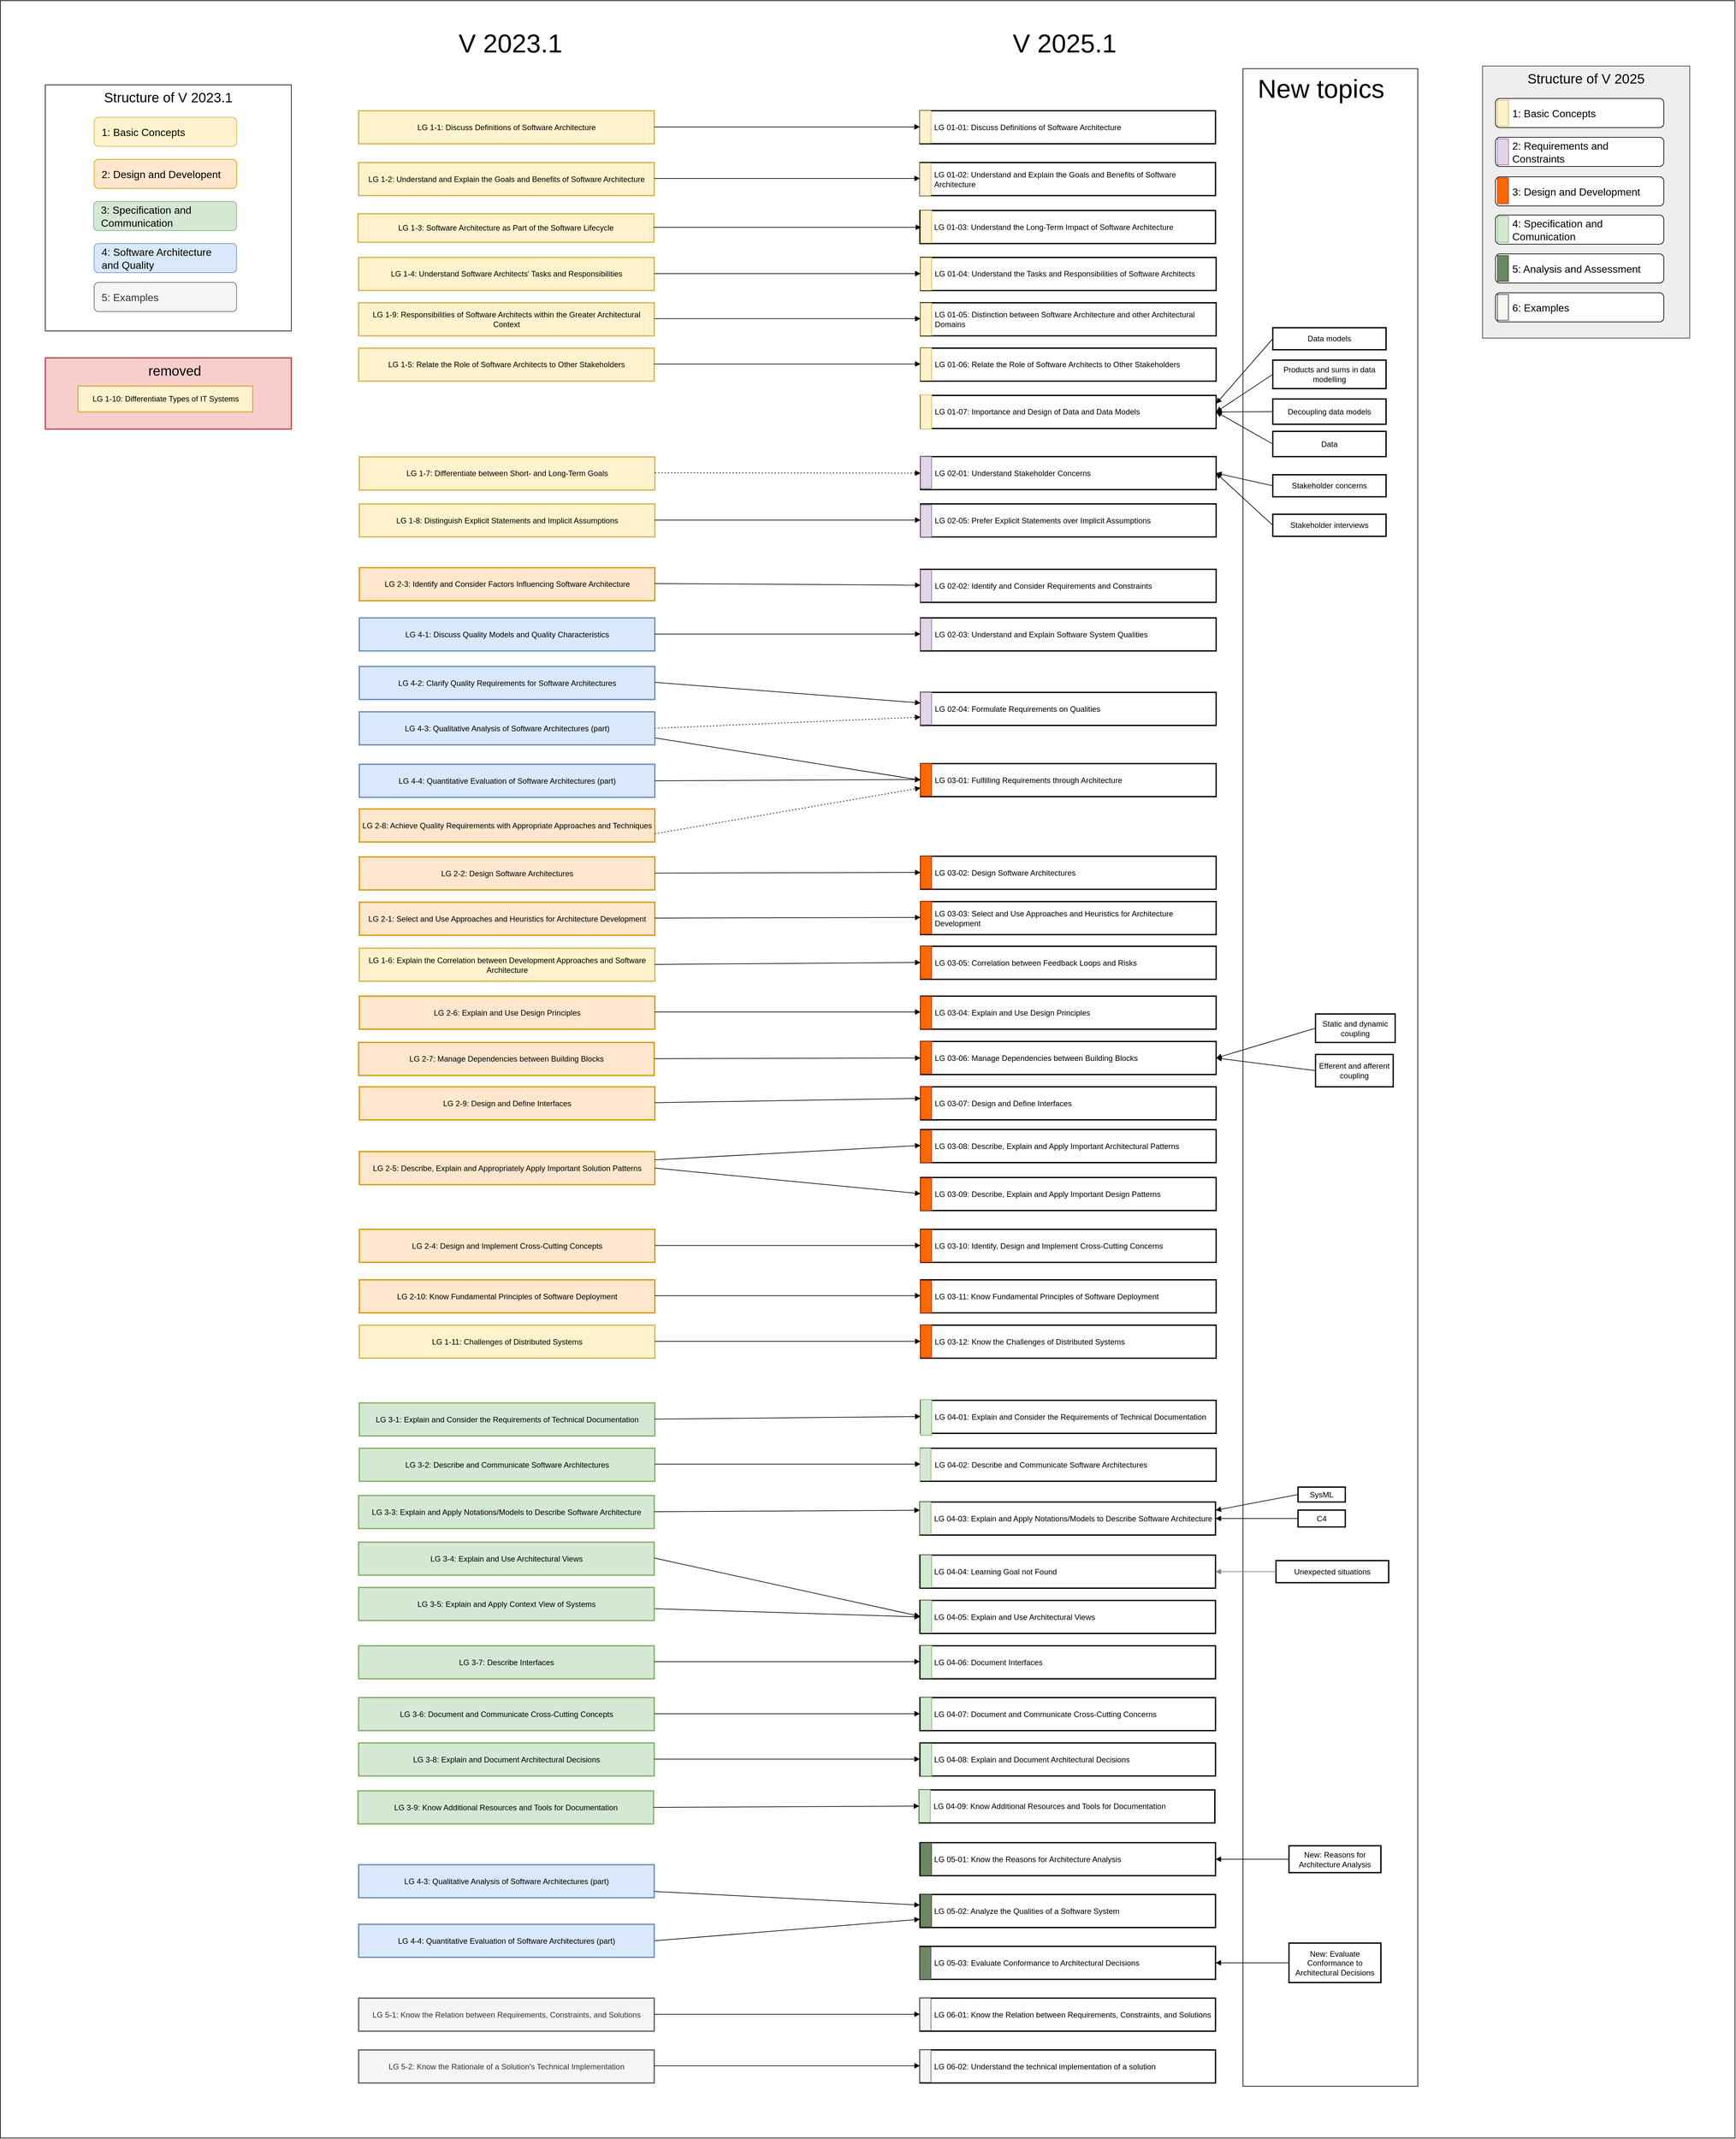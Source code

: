 <mxfile scale="2" border="0" version="26.0.4">
  <diagram name="Seite-1" id="O8GddWhcbF4NDvKM5EmY">
    <mxGraphModel dx="3081" dy="3506" grid="1" gridSize="10" guides="1" tooltips="1" connect="1" arrows="1" fold="1" page="1" pageScale="1" pageWidth="827" pageHeight="1169" math="0" shadow="0">
      <root>
        <mxCell id="0" />
        <mxCell id="1" parent="0" />
        <mxCell id="jh2wrxjntVlAvhVGuA49-2" value="" style="rounded=0;whiteSpace=wrap;html=1;" vertex="1" parent="1">
          <mxGeometry x="-509.5" y="-10" width="2679.5" height="3300" as="geometry" />
        </mxCell>
        <mxCell id="hMvtFYx8mkaiVF-YGMAp-4" value="removed" style="whiteSpace=wrap;strokeWidth=2;align=center;spacingLeft=20;verticalAlign=top;fontStyle=0;fontSize=21;fillColor=#f8cecc;strokeColor=#b85450;" parent="1" vertex="1">
          <mxGeometry x="-440" y="541.5" width="380" height="110" as="geometry" />
        </mxCell>
        <mxCell id="wD6HdIPCGLci8Dcnv06h-11" value="" style="whiteSpace=wrap;html=1;align=center;horizontal=1;verticalAlign=top;fontSize=21;movable=1;resizable=1;rotatable=1;deletable=1;editable=1;locked=0;connectable=1;" parent="1" vertex="1">
          <mxGeometry x="1410" y="95" width="270" height="3115" as="geometry" />
        </mxCell>
        <mxCell id="wD6HdIPCGLci8Dcnv06h-2" value="Structure of V 2023.1" style="whiteSpace=wrap;html=1;aspect=fixed;align=center;horizontal=1;verticalAlign=top;fontSize=21;" parent="1" vertex="1">
          <mxGeometry x="-440" y="120" width="380" height="380" as="geometry" />
        </mxCell>
        <mxCell id="lPej12Bno3lJLsPGT7YB-138" value="LG 1-1: Discuss Definitions of Software Architecture" style="whiteSpace=wrap;strokeWidth=2;fillColor=#fff2cc;strokeColor=#d6b656;" parent="1" vertex="1">
          <mxGeometry x="44" y="160" width="456.5" height="51" as="geometry" />
        </mxCell>
        <mxCell id="lPej12Bno3lJLsPGT7YB-139" value="LG 1-2: Understand and Explain the Goals and Benefits of Software Architecture" style="whiteSpace=wrap;strokeWidth=2;fillColor=#fff2cc;strokeColor=#d6b656;" parent="1" vertex="1">
          <mxGeometry x="44" y="240" width="456.5" height="51" as="geometry" />
        </mxCell>
        <mxCell id="lPej12Bno3lJLsPGT7YB-140" value="LG 1-4: Understand Software Architects&#39; Tasks and Responsibilities" style="whiteSpace=wrap;strokeWidth=2;fillColor=#fff2cc;strokeColor=#d6b656;" parent="1" vertex="1">
          <mxGeometry x="44" y="386.5" width="456.5" height="51" as="geometry" />
        </mxCell>
        <mxCell id="lPej12Bno3lJLsPGT7YB-141" value="LG 1-5: Relate the Role of Software Architects to Other Stakeholders" style="whiteSpace=wrap;strokeWidth=2;fillColor=#fff2cc;strokeColor=#d6b656;" parent="1" vertex="1">
          <mxGeometry x="44" y="526.5" width="456.5" height="51" as="geometry" />
        </mxCell>
        <mxCell id="lPej12Bno3lJLsPGT7YB-142" value="LG 1-6: Explain the Correlation between Development Approaches and Software Architecture" style="whiteSpace=wrap;strokeWidth=2;fillColor=#fff2cc;strokeColor=#d6b656;" parent="1" vertex="1">
          <mxGeometry x="45" y="1453" width="456.5" height="51" as="geometry" />
        </mxCell>
        <mxCell id="lPej12Bno3lJLsPGT7YB-143" value="LG 1-7: Differentiate between Short- and Long-Term Goals" style="whiteSpace=wrap;strokeWidth=2;fillColor=#fff2cc;strokeColor=#d6b656;" parent="1" vertex="1">
          <mxGeometry x="45" y="694.5" width="456.5" height="51" as="geometry" />
        </mxCell>
        <mxCell id="lPej12Bno3lJLsPGT7YB-144" value="LG 1-8: Distinguish Explicit Statements and Implicit Assumptions" style="whiteSpace=wrap;strokeWidth=2;fillColor=#fff2cc;strokeColor=#d6b656;" parent="1" vertex="1">
          <mxGeometry x="45" y="767" width="456.5" height="51" as="geometry" />
        </mxCell>
        <mxCell id="lPej12Bno3lJLsPGT7YB-145" value="LG 1-9: Responsibilities of Software Architects within the Greater Architectural Context" style="whiteSpace=wrap;strokeWidth=2;fillColor=#fff2cc;strokeColor=#d6b656;" parent="1" vertex="1">
          <mxGeometry x="44" y="456.5" width="456.5" height="51" as="geometry" />
        </mxCell>
        <mxCell id="lPej12Bno3lJLsPGT7YB-146" value="LG 1-11: Challenges of Distributed Systems" style="whiteSpace=wrap;strokeWidth=2;fillColor=#fff2cc;strokeColor=#d6b656;" parent="1" vertex="1">
          <mxGeometry x="45" y="2035" width="456.5" height="51" as="geometry" />
        </mxCell>
        <mxCell id="lPej12Bno3lJLsPGT7YB-147" value="LG 2-1: Select and Use Approaches and Heuristics for Architecture Development" style="whiteSpace=wrap;strokeWidth=2;fillColor=#ffe6cc;strokeColor=#d79b00;" parent="1" vertex="1">
          <mxGeometry x="45" y="1382" width="456.5" height="51" as="geometry" />
        </mxCell>
        <mxCell id="lPej12Bno3lJLsPGT7YB-148" value="LG 2-2: Design Software Architectures" style="whiteSpace=wrap;strokeWidth=2;fillColor=#ffe6cc;strokeColor=#d79b00;" parent="1" vertex="1">
          <mxGeometry x="45" y="1312" width="456.5" height="51" as="geometry" />
        </mxCell>
        <mxCell id="lPej12Bno3lJLsPGT7YB-149" value="LG 2-3: Identify and Consider Factors Influencing Software Architecture" style="whiteSpace=wrap;strokeWidth=2;fillColor=#ffe6cc;strokeColor=#d79b00;" parent="1" vertex="1">
          <mxGeometry x="45" y="865.5" width="456.5" height="51" as="geometry" />
        </mxCell>
        <mxCell id="lPej12Bno3lJLsPGT7YB-150" value="LG 2-4: Design and Implement Cross-Cutting Concepts" style="whiteSpace=wrap;strokeWidth=2;fillColor=#ffe6cc;strokeColor=#d79b00;" parent="1" vertex="1">
          <mxGeometry x="45" y="1887" width="456.5" height="51" as="geometry" />
        </mxCell>
        <mxCell id="lPej12Bno3lJLsPGT7YB-151" value="LG 2-5: Describe, Explain and Appropriately Apply Important Solution Patterns" style="whiteSpace=wrap;strokeWidth=2;fillColor=#ffe6cc;strokeColor=#d79b00;" parent="1" vertex="1">
          <mxGeometry x="45" y="1767" width="456.5" height="51" as="geometry" />
        </mxCell>
        <mxCell id="lPej12Bno3lJLsPGT7YB-152" value="LG 2-6: Explain and Use Design Principles" style="whiteSpace=wrap;strokeWidth=2;fillColor=#ffe6cc;strokeColor=#d79b00;" parent="1" vertex="1">
          <mxGeometry x="45" y="1527" width="456.5" height="51" as="geometry" />
        </mxCell>
        <mxCell id="lPej12Bno3lJLsPGT7YB-153" value="LG 2-7: Manage Dependencies between Building Blocks" style="whiteSpace=wrap;strokeWidth=2;fillColor=#ffe6cc;strokeColor=#d79b00;" parent="1" vertex="1">
          <mxGeometry x="44" y="1598.5" width="456.5" height="51" as="geometry" />
        </mxCell>
        <mxCell id="lPej12Bno3lJLsPGT7YB-154" value="LG 2-9: Design and Define Interfaces" style="whiteSpace=wrap;strokeWidth=2;fillColor=#ffe6cc;strokeColor=#d79b00;" parent="1" vertex="1">
          <mxGeometry x="45" y="1667" width="456.5" height="51" as="geometry" />
        </mxCell>
        <mxCell id="lPej12Bno3lJLsPGT7YB-155" value="LG 2-10: Know Fundamental Principles of Software Deployment" style="whiteSpace=wrap;strokeWidth=2;fillColor=#ffe6cc;strokeColor=#d79b00;" parent="1" vertex="1">
          <mxGeometry x="45" y="1965" width="456.5" height="51" as="geometry" />
        </mxCell>
        <mxCell id="lPej12Bno3lJLsPGT7YB-156" value="LG 3-1: Explain and Consider the Requirements of Technical Documentation" style="whiteSpace=wrap;strokeWidth=2;fillColor=#d5e8d4;strokeColor=#82b366;" parent="1" vertex="1">
          <mxGeometry x="45" y="2155" width="456.5" height="51" as="geometry" />
        </mxCell>
        <mxCell id="lPej12Bno3lJLsPGT7YB-157" value="LG 3-2: Describe and Communicate Software Architectures" style="whiteSpace=wrap;strokeWidth=2;fillColor=#d5e8d4;strokeColor=#82b366;" parent="1" vertex="1">
          <mxGeometry x="45" y="2225" width="456.5" height="51" as="geometry" />
        </mxCell>
        <mxCell id="lPej12Bno3lJLsPGT7YB-158" value="LG 3-3: Explain and Apply Notations/Models to Describe Software Architecture" style="whiteSpace=wrap;strokeWidth=2;fillColor=#d5e8d4;strokeColor=#82b366;" parent="1" vertex="1">
          <mxGeometry x="44" y="2298" width="456.5" height="51" as="geometry" />
        </mxCell>
        <mxCell id="lPej12Bno3lJLsPGT7YB-159" value="LG 3-4: Explain and Use Architectural Views" style="whiteSpace=wrap;strokeWidth=2;fillColor=#d5e8d4;strokeColor=#82b366;" parent="1" vertex="1">
          <mxGeometry x="44" y="2370" width="456.5" height="51" as="geometry" />
        </mxCell>
        <mxCell id="lPej12Bno3lJLsPGT7YB-160" value="LG 3-6: Document and Communicate Cross-Cutting Concepts" style="whiteSpace=wrap;strokeWidth=2;fillColor=#d5e8d4;strokeColor=#82b366;" parent="1" vertex="1">
          <mxGeometry x="44" y="2610" width="456.5" height="51" as="geometry" />
        </mxCell>
        <mxCell id="lPej12Bno3lJLsPGT7YB-161" value="LG 3-7: Describe Interfaces" style="whiteSpace=wrap;strokeWidth=2;fillColor=#d5e8d4;strokeColor=#82b366;" parent="1" vertex="1">
          <mxGeometry x="44" y="2530" width="456.5" height="51" as="geometry" />
        </mxCell>
        <mxCell id="lPej12Bno3lJLsPGT7YB-162" value="LG 3-8: Explain and Document Architectural Decisions" style="whiteSpace=wrap;strokeWidth=2;fillColor=#d5e8d4;strokeColor=#82b366;" parent="1" vertex="1">
          <mxGeometry x="44" y="2680" width="456.5" height="51" as="geometry" />
        </mxCell>
        <mxCell id="lPej12Bno3lJLsPGT7YB-163" value="LG 3-9: Know Additional Resources and Tools for Documentation" style="whiteSpace=wrap;strokeWidth=2;fillColor=#d5e8d4;strokeColor=#82b366;" parent="1" vertex="1">
          <mxGeometry x="43" y="2754" width="456.5" height="51" as="geometry" />
        </mxCell>
        <mxCell id="lPej12Bno3lJLsPGT7YB-164" value="LG 4-1: Discuss Quality Models and Quality Characteristics" style="whiteSpace=wrap;strokeWidth=2;fillColor=#dae8fc;strokeColor=#6c8ebf;" parent="1" vertex="1">
          <mxGeometry x="45" y="943" width="456.5" height="51" as="geometry" />
        </mxCell>
        <mxCell id="lPej12Bno3lJLsPGT7YB-165" value="LG 4-2: Clarify Quality Requirements for Software Architectures" style="whiteSpace=wrap;strokeWidth=2;fillColor=#dae8fc;strokeColor=#6c8ebf;" parent="1" vertex="1">
          <mxGeometry x="45" y="1018" width="456.5" height="51" as="geometry" />
        </mxCell>
        <mxCell id="lPej12Bno3lJLsPGT7YB-166" value="LG 4-3: Qualitative Analysis of Software Architectures (part)" style="whiteSpace=wrap;strokeWidth=2;fillColor=#dae8fc;strokeColor=#6c8ebf;" parent="1" vertex="1">
          <mxGeometry x="44" y="2868" width="456.5" height="51" as="geometry" />
        </mxCell>
        <mxCell id="lPej12Bno3lJLsPGT7YB-167" value="LG 4-4: Quantitative Evaluation of Software Architectures (part)" style="whiteSpace=wrap;strokeWidth=2;fillColor=#dae8fc;strokeColor=#6c8ebf;" parent="1" vertex="1">
          <mxGeometry x="45" y="1169" width="456.5" height="51" as="geometry" />
        </mxCell>
        <mxCell id="lPej12Bno3lJLsPGT7YB-168" value="LG 5-1: Know the Relation between Requirements, Constraints, and Solutions" style="whiteSpace=wrap;strokeWidth=2;fillColor=#f5f5f5;fontColor=#333333;strokeColor=#666666;" parent="1" vertex="1">
          <mxGeometry x="44" y="3074" width="456.5" height="51" as="geometry" />
        </mxCell>
        <mxCell id="lPej12Bno3lJLsPGT7YB-169" value="LG 5-2: Know the Rationale of a Solution&#39;s Technical Implementation" style="whiteSpace=wrap;strokeWidth=2;fillColor=#f5f5f5;fontColor=#333333;strokeColor=#666666;" parent="1" vertex="1">
          <mxGeometry x="44" y="3154" width="456.5" height="51" as="geometry" />
        </mxCell>
        <mxCell id="lPej12Bno3lJLsPGT7YB-170" value="LG 01-01: Discuss Definitions of Software Architecture" style="whiteSpace=wrap;strokeWidth=2;align=left;spacingLeft=20;" parent="1" vertex="1">
          <mxGeometry x="911" y="160" width="456.5" height="51" as="geometry" />
        </mxCell>
        <mxCell id="lPej12Bno3lJLsPGT7YB-171" value="LG 01-02: Understand and Explain the Goals and Benefits of Software Architecture" style="whiteSpace=wrap;strokeWidth=2;align=left;spacingLeft=20;" parent="1" vertex="1">
          <mxGeometry x="911" y="240" width="456.5" height="51" as="geometry" />
        </mxCell>
        <mxCell id="lPej12Bno3lJLsPGT7YB-172" value="LG 01-04: Understand the Tasks and Responsibilities of Software Architects" style="whiteSpace=wrap;strokeWidth=2;align=left;spacingLeft=20;" parent="1" vertex="1">
          <mxGeometry x="912" y="386.5" width="456.5" height="51" as="geometry" />
        </mxCell>
        <mxCell id="lPej12Bno3lJLsPGT7YB-173" value="LG 01-05: Distinction between Software Architecture and other Architectural Domains" style="whiteSpace=wrap;strokeWidth=2;align=left;spacingLeft=20;" parent="1" vertex="1">
          <mxGeometry x="912" y="456.5" width="456.5" height="51" as="geometry" />
        </mxCell>
        <mxCell id="lPej12Bno3lJLsPGT7YB-174" value="LG 01-06: Relate the Role of Software Architects to Other Stakeholders" style="whiteSpace=wrap;strokeWidth=2;align=left;spacingLeft=20;" parent="1" vertex="1">
          <mxGeometry x="912" y="526.5" width="456.5" height="51" as="geometry" />
        </mxCell>
        <mxCell id="lPej12Bno3lJLsPGT7YB-175" value="LG 01-07: Importance and Design of Data and Data Models" style="whiteSpace=wrap;strokeWidth=2;align=left;spacingLeft=20;" parent="1" vertex="1">
          <mxGeometry x="912" y="599.5" width="456.5" height="51" as="geometry" />
        </mxCell>
        <mxCell id="lPej12Bno3lJLsPGT7YB-176" value="LG 02-01: Understand Stakeholder Concerns" style="whiteSpace=wrap;strokeWidth=2;align=left;spacingLeft=20;" parent="1" vertex="1">
          <mxGeometry x="912" y="694" width="456.5" height="51" as="geometry" />
        </mxCell>
        <mxCell id="lPej12Bno3lJLsPGT7YB-177" value="LG 02-02: Identify and Consider Requirements and Constraints" style="whiteSpace=wrap;strokeWidth=2;align=left;spacingLeft=20;" parent="1" vertex="1">
          <mxGeometry x="912" y="868" width="456.5" height="51" as="geometry" />
        </mxCell>
        <mxCell id="lPej12Bno3lJLsPGT7YB-178" value="LG 02-03: Understand and Explain Software System Qualities" style="whiteSpace=wrap;strokeWidth=2;align=left;spacingLeft=20;" parent="1" vertex="1">
          <mxGeometry x="912" y="943" width="456.5" height="51" as="geometry" />
        </mxCell>
        <mxCell id="lPej12Bno3lJLsPGT7YB-179" value="LG 02-04: Formulate Requirements on Qualities" style="whiteSpace=wrap;strokeWidth=2;align=left;spacingLeft=20;" parent="1" vertex="1">
          <mxGeometry x="912" y="1058" width="456.5" height="51" as="geometry" />
        </mxCell>
        <mxCell id="lPej12Bno3lJLsPGT7YB-180" value="LG 02-05: Prefer Explicit Statements over Implicit Assumptions" style="whiteSpace=wrap;strokeWidth=2;align=left;spacingLeft=20;" parent="1" vertex="1">
          <mxGeometry x="912" y="767" width="456.5" height="51" as="geometry" />
        </mxCell>
        <mxCell id="lPej12Bno3lJLsPGT7YB-181" value="LG 03-01: Fulfilling Requirements through Architecture" style="whiteSpace=wrap;strokeWidth=2;align=left;spacingLeft=20;" parent="1" vertex="1">
          <mxGeometry x="912" y="1168" width="456.5" height="51" as="geometry" />
        </mxCell>
        <mxCell id="lPej12Bno3lJLsPGT7YB-182" value="LG 03-02: Design Software Architectures" style="whiteSpace=wrap;strokeWidth=2;align=left;spacingLeft=20;" parent="1" vertex="1">
          <mxGeometry x="912" y="1311" width="456.5" height="51" as="geometry" />
        </mxCell>
        <mxCell id="lPej12Bno3lJLsPGT7YB-183" value="LG 03-03: Select and Use Approaches and Heuristics for Architecture Development" style="whiteSpace=wrap;strokeWidth=2;align=left;spacingLeft=20;" parent="1" vertex="1">
          <mxGeometry x="912" y="1381" width="456.5" height="51" as="geometry" />
        </mxCell>
        <mxCell id="lPej12Bno3lJLsPGT7YB-184" value="LG 03-04: Explain and Use Design Principles" style="whiteSpace=wrap;strokeWidth=2;align=left;spacingLeft=20;" parent="1" vertex="1">
          <mxGeometry x="912" y="1527" width="456.5" height="51" as="geometry" />
        </mxCell>
        <mxCell id="lPej12Bno3lJLsPGT7YB-185" value="LG 03-05: Correlation between Feedback Loops and Risks" style="whiteSpace=wrap;strokeWidth=2;align=left;spacingLeft=20;" parent="1" vertex="1">
          <mxGeometry x="912" y="1450" width="456.5" height="51" as="geometry" />
        </mxCell>
        <mxCell id="lPej12Bno3lJLsPGT7YB-186" value="LG 03-06: Manage Dependencies between Building Blocks" style="whiteSpace=wrap;strokeWidth=2;align=left;spacingLeft=20;" parent="1" vertex="1">
          <mxGeometry x="912" y="1597" width="456.5" height="51" as="geometry" />
        </mxCell>
        <mxCell id="lPej12Bno3lJLsPGT7YB-187" value="LG 03-07: Design and Define Interfaces" style="whiteSpace=wrap;strokeWidth=2;align=left;spacingLeft=20;" parent="1" vertex="1">
          <mxGeometry x="912" y="1667" width="456.5" height="51" as="geometry" />
        </mxCell>
        <mxCell id="lPej12Bno3lJLsPGT7YB-188" value="LG 03-08: Describe, Explain and Apply Important Architectural Patterns" style="whiteSpace=wrap;strokeWidth=2;align=left;spacingLeft=20;" parent="1" vertex="1">
          <mxGeometry x="912" y="1733" width="456.5" height="51" as="geometry" />
        </mxCell>
        <mxCell id="lPej12Bno3lJLsPGT7YB-189" value="LG 03-09: Describe, Explain and Apply Important Design Patterns" style="whiteSpace=wrap;strokeWidth=2;align=left;spacingLeft=20;" parent="1" vertex="1">
          <mxGeometry x="912" y="1807" width="456.5" height="51" as="geometry" />
        </mxCell>
        <mxCell id="lPej12Bno3lJLsPGT7YB-190" value="LG 03-10: Identify, Design and Implement Cross-Cutting Concerns" style="whiteSpace=wrap;strokeWidth=2;align=left;spacingLeft=20;" parent="1" vertex="1">
          <mxGeometry x="912" y="1887" width="456.5" height="51" as="geometry" />
        </mxCell>
        <mxCell id="lPej12Bno3lJLsPGT7YB-191" value="LG 03-11: Know Fundamental Principles of Software Deployment" style="whiteSpace=wrap;strokeWidth=2;align=left;spacingLeft=20;" parent="1" vertex="1">
          <mxGeometry x="912" y="1965" width="456.5" height="51" as="geometry" />
        </mxCell>
        <mxCell id="lPej12Bno3lJLsPGT7YB-192" value="LG 03-12: Know the Challenges of Distributed Systems" style="whiteSpace=wrap;strokeWidth=2;align=left;spacingLeft=20;" parent="1" vertex="1">
          <mxGeometry x="912" y="2035" width="456.5" height="51" as="geometry" />
        </mxCell>
        <mxCell id="lPej12Bno3lJLsPGT7YB-193" value="LG 04-01: Explain and Consider the Requirements of Technical Documentation" style="whiteSpace=wrap;strokeWidth=2;align=left;spacingLeft=20;" parent="1" vertex="1">
          <mxGeometry x="912" y="2151" width="456.5" height="51" as="geometry" />
        </mxCell>
        <mxCell id="lPej12Bno3lJLsPGT7YB-194" value="LG 04-02: Describe and Communicate Software Architectures" style="whiteSpace=wrap;strokeWidth=2;align=left;spacingLeft=20;" parent="1" vertex="1">
          <mxGeometry x="912" y="2225" width="456.5" height="51" as="geometry" />
        </mxCell>
        <mxCell id="lPej12Bno3lJLsPGT7YB-195" value="LG 04-03: Explain and Apply Notations/Models to Describe Software Architecture" style="whiteSpace=wrap;strokeWidth=2;align=left;spacingLeft=20;" parent="1" vertex="1">
          <mxGeometry x="911" y="2308" width="456.5" height="51" as="geometry" />
        </mxCell>
        <mxCell id="lPej12Bno3lJLsPGT7YB-196" value="LG 04-04: Learning Goal not Found" style="whiteSpace=wrap;strokeWidth=2;align=left;spacingLeft=20;" parent="1" vertex="1">
          <mxGeometry x="911" y="2390" width="456.5" height="51" as="geometry" />
        </mxCell>
        <mxCell id="lPej12Bno3lJLsPGT7YB-197" value="LG 04-05: Explain and Use Architectural Views" style="whiteSpace=wrap;strokeWidth=2;align=left;spacingLeft=20;" parent="1" vertex="1">
          <mxGeometry x="911" y="2460" width="456.5" height="51" as="geometry" />
        </mxCell>
        <mxCell id="lPej12Bno3lJLsPGT7YB-198" value="LG 04-06: Document Interfaces" style="whiteSpace=wrap;strokeWidth=2;align=left;spacingLeft=20;" parent="1" vertex="1">
          <mxGeometry x="911" y="2530" width="456.5" height="51" as="geometry" />
        </mxCell>
        <mxCell id="lPej12Bno3lJLsPGT7YB-199" value="LG 04-07: Document and Communicate Cross-Cutting Concerns" style="whiteSpace=wrap;strokeWidth=2;align=left;spacingLeft=20;" parent="1" vertex="1">
          <mxGeometry x="911" y="2610" width="456.5" height="51" as="geometry" />
        </mxCell>
        <mxCell id="lPej12Bno3lJLsPGT7YB-200" value="LG 04-08: Explain and Document Architectural Decisions" style="whiteSpace=wrap;strokeWidth=2;align=left;spacingLeft=20;" parent="1" vertex="1">
          <mxGeometry x="911" y="2680" width="456.5" height="51" as="geometry" />
        </mxCell>
        <mxCell id="lPej12Bno3lJLsPGT7YB-201" value="LG 04-09: Know Additional Resources and Tools for Documentation" style="whiteSpace=wrap;strokeWidth=2;align=left;spacingLeft=20;" parent="1" vertex="1">
          <mxGeometry x="910" y="2752.5" width="456.5" height="51" as="geometry" />
        </mxCell>
        <mxCell id="lPej12Bno3lJLsPGT7YB-203" value="LG 05-02: Analyze the Qualities of a Software System" style="whiteSpace=wrap;strokeWidth=2;align=left;spacingLeft=20;" parent="1" vertex="1">
          <mxGeometry x="911" y="2914" width="456.5" height="51" as="geometry" />
        </mxCell>
        <mxCell id="lPej12Bno3lJLsPGT7YB-205" value="LG 06-01: Know the Relation between Requirements, Constraints, and Solutions" style="whiteSpace=wrap;strokeWidth=2;align=left;spacingLeft=20;" parent="1" vertex="1">
          <mxGeometry x="911" y="3074" width="456.5" height="51" as="geometry" />
        </mxCell>
        <mxCell id="lPej12Bno3lJLsPGT7YB-206" value="LG 06-02: Understand the technical implementation of a solution" style="whiteSpace=wrap;strokeWidth=2;align=left;spacingLeft=20;" parent="1" vertex="1">
          <mxGeometry x="911" y="3154" width="456.5" height="51" as="geometry" />
        </mxCell>
        <mxCell id="lPej12Bno3lJLsPGT7YB-207" value="Data models" style="whiteSpace=wrap;strokeWidth=2;" parent="1" vertex="1">
          <mxGeometry x="1456" y="495" width="175" height="34" as="geometry" />
        </mxCell>
        <mxCell id="lPej12Bno3lJLsPGT7YB-208" value="Products and sums in data modelling" style="whiteSpace=wrap;strokeWidth=2;" parent="1" vertex="1">
          <mxGeometry x="1456" y="545" width="175" height="44" as="geometry" />
        </mxCell>
        <mxCell id="lPej12Bno3lJLsPGT7YB-209" value="Decoupling data models" style="whiteSpace=wrap;strokeWidth=2;" parent="1" vertex="1">
          <mxGeometry x="1456" y="605" width="175" height="39" as="geometry" />
        </mxCell>
        <mxCell id="lPej12Bno3lJLsPGT7YB-211" value="Stakeholder concerns" style="whiteSpace=wrap;strokeWidth=2;" parent="1" vertex="1">
          <mxGeometry x="1456" y="722" width="175" height="34" as="geometry" />
        </mxCell>
        <mxCell id="lPej12Bno3lJLsPGT7YB-212" value="Stakeholder interviews" style="whiteSpace=wrap;strokeWidth=2;" parent="1" vertex="1">
          <mxGeometry x="1456" y="783" width="175" height="34" as="geometry" />
        </mxCell>
        <mxCell id="lPej12Bno3lJLsPGT7YB-213" value="Static and dynamic coupling" style="whiteSpace=wrap;strokeWidth=2;" parent="1" vertex="1">
          <mxGeometry x="1522" y="1554.5" width="123" height="44" as="geometry" />
        </mxCell>
        <mxCell id="lPej12Bno3lJLsPGT7YB-214" value="Efferent and afferent coupling" style="whiteSpace=wrap;strokeWidth=2;" parent="1" vertex="1">
          <mxGeometry x="1522" y="1617" width="120" height="50" as="geometry" />
        </mxCell>
        <mxCell id="lPej12Bno3lJLsPGT7YB-216" value="SysML" style="whiteSpace=wrap;strokeWidth=2;" parent="1" vertex="1">
          <mxGeometry x="1495" y="2285" width="73" height="23" as="geometry" />
        </mxCell>
        <mxCell id="lPej12Bno3lJLsPGT7YB-217" value="C4" style="whiteSpace=wrap;strokeWidth=2;" parent="1" vertex="1">
          <mxGeometry x="1495" y="2320.5" width="73" height="26" as="geometry" />
        </mxCell>
        <mxCell id="lPej12Bno3lJLsPGT7YB-218" value="Unexpected situations" style="whiteSpace=wrap;strokeWidth=2;" parent="1" vertex="1">
          <mxGeometry x="1461" y="2398.5" width="174" height="34" as="geometry" />
        </mxCell>
        <mxCell id="lPej12Bno3lJLsPGT7YB-221" value="LG 1-3: Software Architecture as Part of the Software Lifecycle" style="whiteSpace=wrap;strokeWidth=2;fillColor=#fff2cc;strokeColor=#d6b656;align=center;" parent="1" vertex="1">
          <mxGeometry x="43" y="319" width="457" height="44" as="geometry" />
        </mxCell>
        <mxCell id="lPej12Bno3lJLsPGT7YB-225" value="" style="curved=1;startArrow=none;endArrow=block;exitX=1;exitY=0.49;entryX=0;entryY=0.49;rounded=0;" parent="1" source="lPej12Bno3lJLsPGT7YB-138" target="lPej12Bno3lJLsPGT7YB-170" edge="1">
          <mxGeometry relative="1" as="geometry">
            <Array as="points" />
          </mxGeometry>
        </mxCell>
        <mxCell id="lPej12Bno3lJLsPGT7YB-226" value="" style="curved=1;startArrow=none;endArrow=block;exitX=1;exitY=0.48;entryX=0;entryY=0.48;rounded=0;" parent="1" source="lPej12Bno3lJLsPGT7YB-139" target="lPej12Bno3lJLsPGT7YB-171" edge="1">
          <mxGeometry relative="1" as="geometry">
            <Array as="points" />
          </mxGeometry>
        </mxCell>
        <mxCell id="lPej12Bno3lJLsPGT7YB-227" value="" style="curved=1;startArrow=none;endArrow=block;exitX=1;exitY=0.49;entryX=0;entryY=0.49;rounded=0;" parent="1" source="lPej12Bno3lJLsPGT7YB-140" target="lPej12Bno3lJLsPGT7YB-172" edge="1">
          <mxGeometry relative="1" as="geometry">
            <Array as="points" />
          </mxGeometry>
        </mxCell>
        <mxCell id="lPej12Bno3lJLsPGT7YB-228" value="" style="curved=1;startArrow=none;endArrow=block;exitX=1;exitY=0.48;entryX=0;entryY=0.48;rounded=0;" parent="1" source="lPej12Bno3lJLsPGT7YB-145" target="lPej12Bno3lJLsPGT7YB-173" edge="1">
          <mxGeometry relative="1" as="geometry">
            <Array as="points" />
          </mxGeometry>
        </mxCell>
        <mxCell id="lPej12Bno3lJLsPGT7YB-229" value="" style="curved=1;startArrow=none;endArrow=block;exitX=1;exitY=0.48;entryX=0;entryY=0.48;rounded=0;" parent="1" source="lPej12Bno3lJLsPGT7YB-141" target="lPej12Bno3lJLsPGT7YB-174" edge="1">
          <mxGeometry relative="1" as="geometry">
            <Array as="points" />
          </mxGeometry>
        </mxCell>
        <mxCell id="lPej12Bno3lJLsPGT7YB-230" value="" style="startArrow=none;endArrow=block;exitX=0;exitY=0.5;entryX=1;entryY=0.25;rounded=0;exitDx=0;exitDy=0;entryDx=0;entryDy=0;" parent="1" source="lPej12Bno3lJLsPGT7YB-207" target="lPej12Bno3lJLsPGT7YB-175" edge="1">
          <mxGeometry relative="1" as="geometry" />
        </mxCell>
        <mxCell id="lPej12Bno3lJLsPGT7YB-231" value="" style="startArrow=none;endArrow=block;exitX=0;exitY=0.5;rounded=0;exitDx=0;exitDy=0;entryX=1;entryY=0.5;entryDx=0;entryDy=0;" parent="1" source="lPej12Bno3lJLsPGT7YB-208" target="lPej12Bno3lJLsPGT7YB-175" edge="1">
          <mxGeometry relative="1" as="geometry">
            <mxPoint x="1373" y="640.5" as="targetPoint" />
          </mxGeometry>
        </mxCell>
        <mxCell id="lPej12Bno3lJLsPGT7YB-232" value="" style="startArrow=none;endArrow=block;rounded=0;entryX=1;entryY=0.5;entryDx=0;entryDy=0;exitX=0;exitY=0.5;exitDx=0;exitDy=0;" parent="1" source="lPej12Bno3lJLsPGT7YB-209" target="lPej12Bno3lJLsPGT7YB-175" edge="1">
          <mxGeometry relative="1" as="geometry">
            <mxPoint x="1463" y="640.5" as="sourcePoint" />
            <mxPoint x="1373" y="645.5" as="targetPoint" />
          </mxGeometry>
        </mxCell>
        <mxCell id="lPej12Bno3lJLsPGT7YB-234" value="" style="startArrow=none;endArrow=block;entryX=1;entryY=0.5;rounded=0;entryDx=0;entryDy=0;exitX=0;exitY=0.5;exitDx=0;exitDy=0;" parent="1" source="lPej12Bno3lJLsPGT7YB-211" target="lPej12Bno3lJLsPGT7YB-176" edge="1">
          <mxGeometry relative="1" as="geometry">
            <mxPoint x="1450" y="758" as="sourcePoint" />
          </mxGeometry>
        </mxCell>
        <mxCell id="lPej12Bno3lJLsPGT7YB-235" value="" style="curved=1;startArrow=none;endArrow=block;exitX=0;exitY=0.5;entryX=1;entryY=0.5;rounded=0;entryDx=0;entryDy=0;exitDx=0;exitDy=0;" parent="1" source="lPej12Bno3lJLsPGT7YB-212" target="lPej12Bno3lJLsPGT7YB-176" edge="1">
          <mxGeometry relative="1" as="geometry">
            <Array as="points" />
          </mxGeometry>
        </mxCell>
        <mxCell id="lPej12Bno3lJLsPGT7YB-236" value="" style="dashed=1;dashPattern=2 3;startArrow=none;endArrow=block;exitX=1;exitY=0.48;entryX=0;entryY=0.5;rounded=0;entryDx=0;entryDy=0;" parent="1" source="lPej12Bno3lJLsPGT7YB-143" target="lPej12Bno3lJLsPGT7YB-176" edge="1">
          <mxGeometry relative="1" as="geometry" />
        </mxCell>
        <mxCell id="lPej12Bno3lJLsPGT7YB-237" value="" style="curved=1;startArrow=none;endArrow=block;exitX=1;exitY=0.48;entryX=0;entryY=0.48;rounded=0;" parent="1" source="lPej12Bno3lJLsPGT7YB-149" target="lPej12Bno3lJLsPGT7YB-177" edge="1">
          <mxGeometry relative="1" as="geometry">
            <Array as="points" />
          </mxGeometry>
        </mxCell>
        <mxCell id="lPej12Bno3lJLsPGT7YB-238" value="" style="curved=1;startArrow=none;endArrow=block;exitX=1;exitY=0.49;entryX=0;entryY=0.49;rounded=0;" parent="1" source="lPej12Bno3lJLsPGT7YB-164" target="lPej12Bno3lJLsPGT7YB-178" edge="1">
          <mxGeometry relative="1" as="geometry">
            <Array as="points" />
          </mxGeometry>
        </mxCell>
        <mxCell id="lPej12Bno3lJLsPGT7YB-239" value="" style="startArrow=none;endArrow=block;exitX=1;exitY=0.48;entryX=0;entryY=0.32;rounded=0;strokeWidth=1;" parent="1" source="lPej12Bno3lJLsPGT7YB-165" target="lPej12Bno3lJLsPGT7YB-179" edge="1">
          <mxGeometry relative="1" as="geometry" />
        </mxCell>
        <mxCell id="lPej12Bno3lJLsPGT7YB-242" value="" style="curved=1;startArrow=none;endArrow=block;exitX=1;exitY=0.49;entryX=0;entryY=0.49;rounded=0;" parent="1" source="lPej12Bno3lJLsPGT7YB-144" target="lPej12Bno3lJLsPGT7YB-180" edge="1">
          <mxGeometry relative="1" as="geometry">
            <Array as="points" />
          </mxGeometry>
        </mxCell>
        <mxCell id="lPej12Bno3lJLsPGT7YB-243" value="" style="startArrow=none;endArrow=block;exitX=1;exitY=0.5;entryX=0;entryY=0.48;rounded=0;strokeWidth=1;exitDx=0;exitDy=0;" parent="1" source="lPej12Bno3lJLsPGT7YB-167" target="lPej12Bno3lJLsPGT7YB-181" edge="1">
          <mxGeometry relative="1" as="geometry" />
        </mxCell>
        <mxCell id="lPej12Bno3lJLsPGT7YB-244" value="" style="curved=1;startArrow=none;endArrow=block;exitX=1;exitY=0.49;entryX=0;entryY=0.49;rounded=0;" parent="1" source="lPej12Bno3lJLsPGT7YB-148" target="lPej12Bno3lJLsPGT7YB-182" edge="1">
          <mxGeometry relative="1" as="geometry">
            <Array as="points" />
          </mxGeometry>
        </mxCell>
        <mxCell id="lPej12Bno3lJLsPGT7YB-245" value="" style="curved=1;startArrow=none;endArrow=block;exitX=1;exitY=0.48;entryX=0;entryY=0.48;rounded=0;" parent="1" source="lPej12Bno3lJLsPGT7YB-147" target="lPej12Bno3lJLsPGT7YB-183" edge="1">
          <mxGeometry relative="1" as="geometry">
            <Array as="points" />
          </mxGeometry>
        </mxCell>
        <mxCell id="lPej12Bno3lJLsPGT7YB-246" value="" style="curved=1;startArrow=none;endArrow=block;exitX=1;exitY=0.48;entryX=0;entryY=0.48;rounded=0;" parent="1" source="lPej12Bno3lJLsPGT7YB-152" target="lPej12Bno3lJLsPGT7YB-184" edge="1">
          <mxGeometry relative="1" as="geometry">
            <Array as="points" />
          </mxGeometry>
        </mxCell>
        <mxCell id="lPej12Bno3lJLsPGT7YB-247" value="" style="curved=1;startArrow=none;endArrow=block;exitX=1;exitY=0.49;entryX=0;entryY=0.49;rounded=0;" parent="1" source="lPej12Bno3lJLsPGT7YB-142" target="lPej12Bno3lJLsPGT7YB-185" edge="1">
          <mxGeometry relative="1" as="geometry">
            <Array as="points" />
          </mxGeometry>
        </mxCell>
        <mxCell id="lPej12Bno3lJLsPGT7YB-248" value="" style="startArrow=none;endArrow=block;exitX=1;exitY=0.49;entryX=0;entryY=0.5;rounded=0;entryDx=0;entryDy=0;" parent="1" source="lPej12Bno3lJLsPGT7YB-153" target="lPej12Bno3lJLsPGT7YB-186" edge="1">
          <mxGeometry relative="1" as="geometry" />
        </mxCell>
        <mxCell id="lPej12Bno3lJLsPGT7YB-249" value="" style="curved=1;startArrow=none;endArrow=block;exitX=0;exitY=0.5;entryX=1;entryY=0.5;rounded=0;entryDx=0;entryDy=0;exitDx=0;exitDy=0;" parent="1" source="lPej12Bno3lJLsPGT7YB-213" target="lPej12Bno3lJLsPGT7YB-186" edge="1">
          <mxGeometry relative="1" as="geometry">
            <Array as="points" />
          </mxGeometry>
        </mxCell>
        <mxCell id="lPej12Bno3lJLsPGT7YB-250" value="" style="startArrow=none;endArrow=block;exitX=0;exitY=0.5;entryX=1;entryY=0.5;rounded=0;exitDx=0;exitDy=0;entryDx=0;entryDy=0;" parent="1" source="lPej12Bno3lJLsPGT7YB-214" target="lPej12Bno3lJLsPGT7YB-186" edge="1">
          <mxGeometry relative="1" as="geometry" />
        </mxCell>
        <mxCell id="lPej12Bno3lJLsPGT7YB-251" value="" style="startArrow=none;endArrow=block;exitX=1;exitY=0.48;entryX=0;entryY=0.35;rounded=0;" parent="1" source="lPej12Bno3lJLsPGT7YB-154" target="lPej12Bno3lJLsPGT7YB-187" edge="1">
          <mxGeometry relative="1" as="geometry" />
        </mxCell>
        <mxCell id="lPej12Bno3lJLsPGT7YB-253" value="" style="startArrow=none;endArrow=block;exitX=1;exitY=0.25;entryX=0;entryY=0.48;rounded=0;" parent="1" source="lPej12Bno3lJLsPGT7YB-151" target="lPej12Bno3lJLsPGT7YB-188" edge="1">
          <mxGeometry relative="1" as="geometry" />
        </mxCell>
        <mxCell id="lPej12Bno3lJLsPGT7YB-254" value="" style="startArrow=none;endArrow=block;exitX=1;exitY=0.5;entryX=0;entryY=0.49;rounded=0;exitDx=0;exitDy=0;" parent="1" source="lPej12Bno3lJLsPGT7YB-151" target="lPej12Bno3lJLsPGT7YB-189" edge="1">
          <mxGeometry relative="1" as="geometry" />
        </mxCell>
        <mxCell id="lPej12Bno3lJLsPGT7YB-255" value="" style="curved=1;startArrow=none;endArrow=block;exitX=1;exitY=0.49;entryX=0;entryY=0.49;rounded=0;" parent="1" source="lPej12Bno3lJLsPGT7YB-150" target="lPej12Bno3lJLsPGT7YB-190" edge="1">
          <mxGeometry relative="1" as="geometry">
            <Array as="points" />
          </mxGeometry>
        </mxCell>
        <mxCell id="lPej12Bno3lJLsPGT7YB-256" value="" style="curved=1;startArrow=none;endArrow=block;exitX=1;exitY=0.48;entryX=0;entryY=0.48;rounded=0;" parent="1" source="lPej12Bno3lJLsPGT7YB-155" target="lPej12Bno3lJLsPGT7YB-191" edge="1">
          <mxGeometry relative="1" as="geometry">
            <Array as="points" />
          </mxGeometry>
        </mxCell>
        <mxCell id="lPej12Bno3lJLsPGT7YB-257" value="" style="curved=1;startArrow=none;endArrow=block;exitX=1;exitY=0.49;entryX=0;entryY=0.49;rounded=0;" parent="1" source="lPej12Bno3lJLsPGT7YB-146" target="lPej12Bno3lJLsPGT7YB-192" edge="1">
          <mxGeometry relative="1" as="geometry">
            <Array as="points" />
          </mxGeometry>
        </mxCell>
        <mxCell id="lPej12Bno3lJLsPGT7YB-258" value="" style="curved=1;startArrow=none;endArrow=block;exitX=1;exitY=0.49;entryX=0;entryY=0.49;rounded=0;" parent="1" source="lPej12Bno3lJLsPGT7YB-156" target="lPej12Bno3lJLsPGT7YB-193" edge="1">
          <mxGeometry relative="1" as="geometry">
            <Array as="points" />
          </mxGeometry>
        </mxCell>
        <mxCell id="lPej12Bno3lJLsPGT7YB-259" value="" style="curved=1;startArrow=none;endArrow=block;exitX=1;exitY=0.48;entryX=0;entryY=0.48;rounded=0;" parent="1" source="lPej12Bno3lJLsPGT7YB-157" target="lPej12Bno3lJLsPGT7YB-194" edge="1">
          <mxGeometry relative="1" as="geometry">
            <Array as="points" />
          </mxGeometry>
        </mxCell>
        <mxCell id="lPej12Bno3lJLsPGT7YB-260" value="" style="startArrow=none;endArrow=block;exitX=1;exitY=0.49;entryX=0;entryY=0.25;rounded=0;entryDx=0;entryDy=0;" parent="1" source="lPej12Bno3lJLsPGT7YB-158" target="lPej12Bno3lJLsPGT7YB-195" edge="1">
          <mxGeometry relative="1" as="geometry" />
        </mxCell>
        <mxCell id="lPej12Bno3lJLsPGT7YB-261" value="" style="curved=1;startArrow=none;endArrow=block;exitX=0;exitY=0.5;entryX=1;entryY=0.25;rounded=0;entryDx=0;entryDy=0;exitDx=0;exitDy=0;" parent="1" source="lPej12Bno3lJLsPGT7YB-216" target="lPej12Bno3lJLsPGT7YB-195" edge="1">
          <mxGeometry relative="1" as="geometry">
            <Array as="points" />
          </mxGeometry>
        </mxCell>
        <mxCell id="lPej12Bno3lJLsPGT7YB-262" value="" style="startArrow=none;endArrow=block;exitX=0;exitY=0.5;entryX=1;entryY=0.5;rounded=0;exitDx=0;exitDy=0;entryDx=0;entryDy=0;" parent="1" source="lPej12Bno3lJLsPGT7YB-217" target="lPej12Bno3lJLsPGT7YB-195" edge="1">
          <mxGeometry relative="1" as="geometry" />
        </mxCell>
        <mxCell id="lPej12Bno3lJLsPGT7YB-263" value="" style="curved=1;startArrow=none;endArrow=block;rounded=0;exitX=0;exitY=0.5;exitDx=0;exitDy=0;fillColor=#d5e8d4;strokeColor=#808080;entryX=1;entryY=0.5;entryDx=0;entryDy=0;" parent="1" source="lPej12Bno3lJLsPGT7YB-218" target="lPej12Bno3lJLsPGT7YB-196" edge="1">
          <mxGeometry relative="1" as="geometry">
            <Array as="points" />
            <mxPoint x="1330" y="2382" as="sourcePoint" />
            <mxPoint x="1480.909" y="2439" as="targetPoint" />
          </mxGeometry>
        </mxCell>
        <mxCell id="lPej12Bno3lJLsPGT7YB-264" value="" style="curved=1;startArrow=none;endArrow=block;exitX=1;exitY=0.48;entryX=0;entryY=0.48;rounded=0;" parent="1" source="lPej12Bno3lJLsPGT7YB-159" target="lPej12Bno3lJLsPGT7YB-197" edge="1">
          <mxGeometry relative="1" as="geometry">
            <Array as="points" />
          </mxGeometry>
        </mxCell>
        <mxCell id="lPej12Bno3lJLsPGT7YB-265" value="" style="curved=1;startArrow=none;endArrow=block;exitX=1;exitY=0.48;entryX=0;entryY=0.48;rounded=0;" parent="1" source="lPej12Bno3lJLsPGT7YB-161" target="lPej12Bno3lJLsPGT7YB-198" edge="1">
          <mxGeometry relative="1" as="geometry">
            <Array as="points" />
          </mxGeometry>
        </mxCell>
        <mxCell id="lPej12Bno3lJLsPGT7YB-266" value="" style="curved=1;startArrow=none;endArrow=block;exitX=1;exitY=0.49;entryX=0;entryY=0.49;rounded=0;" parent="1" source="lPej12Bno3lJLsPGT7YB-160" target="lPej12Bno3lJLsPGT7YB-199" edge="1">
          <mxGeometry relative="1" as="geometry">
            <Array as="points" />
          </mxGeometry>
        </mxCell>
        <mxCell id="lPej12Bno3lJLsPGT7YB-267" value="" style="curved=1;startArrow=none;endArrow=block;exitX=1;exitY=0.49;entryX=0;entryY=0.49;rounded=0;" parent="1" source="lPej12Bno3lJLsPGT7YB-162" target="lPej12Bno3lJLsPGT7YB-200" edge="1">
          <mxGeometry relative="1" as="geometry">
            <Array as="points" />
          </mxGeometry>
        </mxCell>
        <mxCell id="lPej12Bno3lJLsPGT7YB-268" value="" style="curved=1;startArrow=none;endArrow=block;exitX=1;exitY=0.5;entryX=0;entryY=0.5;rounded=0;exitDx=0;exitDy=0;entryDx=0;entryDy=0;" parent="1" source="lPej12Bno3lJLsPGT7YB-163" target="wD6HdIPCGLci8Dcnv06h-58" edge="1">
          <mxGeometry relative="1" as="geometry">
            <Array as="points" />
            <mxPoint x="499.5" y="2703.48" as="sourcePoint" />
            <mxPoint x="910" y="2708.98" as="targetPoint" />
          </mxGeometry>
        </mxCell>
        <mxCell id="lPej12Bno3lJLsPGT7YB-270" value="" style="startArrow=none;endArrow=block;exitX=1;exitY=0.81;entryX=0;entryY=0.32;rounded=0;" parent="1" source="lPej12Bno3lJLsPGT7YB-166" target="lPej12Bno3lJLsPGT7YB-203" edge="1">
          <mxGeometry relative="1" as="geometry" />
        </mxCell>
        <mxCell id="lPej12Bno3lJLsPGT7YB-271" value="" style="startArrow=none;endArrow=block;exitX=1;exitY=0.5;entryX=0;entryY=0.75;rounded=0;exitDx=0;exitDy=0;entryDx=0;entryDy=0;" parent="1" source="kNLLdn3Lz1MCtUCLmeeq-9" target="lPej12Bno3lJLsPGT7YB-203" edge="1">
          <mxGeometry relative="1" as="geometry" />
        </mxCell>
        <mxCell id="lPej12Bno3lJLsPGT7YB-273" value="" style="curved=1;startArrow=none;endArrow=block;exitX=1;exitY=0.49;entryX=0;entryY=0.49;rounded=0;" parent="1" source="lPej12Bno3lJLsPGT7YB-168" target="lPej12Bno3lJLsPGT7YB-205" edge="1">
          <mxGeometry relative="1" as="geometry">
            <Array as="points" />
          </mxGeometry>
        </mxCell>
        <mxCell id="lPej12Bno3lJLsPGT7YB-274" value="" style="curved=1;startArrow=none;endArrow=block;exitX=1;exitY=0.48;entryX=0;entryY=0.48;rounded=0;" parent="1" source="lPej12Bno3lJLsPGT7YB-169" target="lPej12Bno3lJLsPGT7YB-206" edge="1">
          <mxGeometry relative="1" as="geometry">
            <Array as="points" />
          </mxGeometry>
        </mxCell>
        <mxCell id="lPej12Bno3lJLsPGT7YB-276" value="LG 1-10: Differentiate Types of IT Systems" style="whiteSpace=wrap;strokeWidth=2;fillColor=#fff2cc;strokeColor=#d6b656;" parent="1" vertex="1">
          <mxGeometry x="-389.5" y="585" width="270" height="40" as="geometry" />
        </mxCell>
        <mxCell id="lPej12Bno3lJLsPGT7YB-281" style="rounded=0;orthogonalLoop=1;jettySize=auto;html=1;entryX=0;entryY=0.5;entryDx=0;entryDy=0;" parent="1" source="lPej12Bno3lJLsPGT7YB-280" target="lPej12Bno3lJLsPGT7YB-197" edge="1">
          <mxGeometry relative="1" as="geometry">
            <mxPoint x="889" y="2264.0" as="targetPoint" />
          </mxGeometry>
        </mxCell>
        <mxCell id="lPej12Bno3lJLsPGT7YB-280" value="LG 3-5: Explain and Apply Context View of Systems" style="whiteSpace=wrap;strokeWidth=2;fillColor=#d5e8d4;strokeColor=#82b366;" parent="1" vertex="1">
          <mxGeometry x="44" y="2440" width="456.5" height="51" as="geometry" />
        </mxCell>
        <mxCell id="lPej12Bno3lJLsPGT7YB-284" style="rounded=0;orthogonalLoop=1;jettySize=auto;html=1;entryX=0;entryY=0.5;entryDx=0;entryDy=0;" parent="1" target="lPej12Bno3lJLsPGT7YB-181" edge="1">
          <mxGeometry relative="1" as="geometry">
            <mxPoint x="650" y="1392.0" as="targetPoint" />
            <mxPoint x="500" y="1128" as="sourcePoint" />
          </mxGeometry>
        </mxCell>
        <mxCell id="lPej12Bno3lJLsPGT7YB-282" value="LG 2-8: Achieve Quality Requirements with Appropriate Approaches and Techniques" style="whiteSpace=wrap;strokeWidth=2;fillColor=#ffe6cc;strokeColor=#d79b00;" parent="1" vertex="1">
          <mxGeometry x="45" y="1238" width="456.5" height="51" as="geometry" />
        </mxCell>
        <mxCell id="lPej12Bno3lJLsPGT7YB-283" value="" style="dashed=1;dashPattern=2 3;startArrow=none;endArrow=block;exitX=1;exitY=0.5;entryX=0;entryY=0.75;rounded=0;exitDx=0;exitDy=0;entryDx=0;entryDy=0;" parent="1" source="kNLLdn3Lz1MCtUCLmeeq-8" target="lPej12Bno3lJLsPGT7YB-179" edge="1">
          <mxGeometry relative="1" as="geometry">
            <mxPoint x="763" y="1620" as="targetPoint" />
          </mxGeometry>
        </mxCell>
        <mxCell id="lPej12Bno3lJLsPGT7YB-285" value="New: Reasons for Architecture Analysis" style="whiteSpace=wrap;strokeWidth=2;" parent="1" vertex="1">
          <mxGeometry x="1481" y="2838.75" width="142" height="41.5" as="geometry" />
        </mxCell>
        <mxCell id="lPej12Bno3lJLsPGT7YB-286" value="LG 05-01: Know the Reasons for Architecture Analysis" style="whiteSpace=wrap;strokeWidth=2;align=left;spacingLeft=20;" parent="1" vertex="1">
          <mxGeometry x="911" y="2834" width="456.5" height="51" as="geometry" />
        </mxCell>
        <mxCell id="lPej12Bno3lJLsPGT7YB-287" value="" style="curved=1;startArrow=none;endArrow=block;exitX=0;exitY=0.5;rounded=0;exitDx=0;exitDy=0;entryX=1;entryY=0.5;entryDx=0;entryDy=0;" parent="1" source="lPej12Bno3lJLsPGT7YB-285" target="lPej12Bno3lJLsPGT7YB-286" edge="1">
          <mxGeometry relative="1" as="geometry">
            <Array as="points" />
            <mxPoint x="1330" y="2975" as="targetPoint" />
          </mxGeometry>
        </mxCell>
        <mxCell id="lPej12Bno3lJLsPGT7YB-288" value="New: Evaluate Conformance to Architectural Decisions" style="whiteSpace=wrap;strokeWidth=2;" parent="1" vertex="1">
          <mxGeometry x="1481" y="2989" width="142" height="61" as="geometry" />
        </mxCell>
        <mxCell id="lPej12Bno3lJLsPGT7YB-289" value="LG 05-03: Evaluate Conformance to Architectural Decisions" style="whiteSpace=wrap;strokeWidth=2;align=left;spacingLeft=20;" parent="1" vertex="1">
          <mxGeometry x="911" y="2994" width="456.5" height="51" as="geometry" />
        </mxCell>
        <mxCell id="lPej12Bno3lJLsPGT7YB-290" value="" style="curved=1;startArrow=none;endArrow=block;rounded=0;entryX=1;entryY=0.5;entryDx=0;entryDy=0;" parent="1" source="lPej12Bno3lJLsPGT7YB-288" target="lPej12Bno3lJLsPGT7YB-289" edge="1">
          <mxGeometry relative="1" as="geometry">
            <Array as="points" />
            <mxPoint x="1330" y="4438" as="sourcePoint" />
            <mxPoint x="1140" y="4435" as="targetPoint" />
          </mxGeometry>
        </mxCell>
        <mxCell id="lPej12Bno3lJLsPGT7YB-294" value="V 2023.1" style="text;html=1;align=center;verticalAlign=middle;whiteSpace=wrap;rounded=0;fontSize=40;" parent="1" vertex="1">
          <mxGeometry x="77" y="40" width="403" height="30" as="geometry" />
        </mxCell>
        <mxCell id="lPej12Bno3lJLsPGT7YB-295" value="1: Basic Concepts" style="rounded=1;whiteSpace=wrap;html=1;fontSize=16;align=left;spacingLeft=9;fillColor=#fff2cc;strokeColor=#d6b656;" parent="1" vertex="1">
          <mxGeometry x="-364.5" y="170" width="220" height="45" as="geometry" />
        </mxCell>
        <mxCell id="kNLLdn3Lz1MCtUCLmeeq-1" value="2: Design and Developent" style="rounded=1;whiteSpace=wrap;html=1;fontSize=16;align=left;spacingLeft=9;fillColor=#ffe6cc;strokeColor=#d79b00;" parent="1" vertex="1">
          <mxGeometry x="-364.5" y="235" width="220" height="45" as="geometry" />
        </mxCell>
        <mxCell id="kNLLdn3Lz1MCtUCLmeeq-2" value="3: Specification and Communication" style="rounded=1;whiteSpace=wrap;html=1;fontSize=16;align=left;spacingLeft=9;fillColor=#d5e8d4;strokeColor=#82b366;" parent="1" vertex="1">
          <mxGeometry x="-365.5" y="300" width="221" height="45" as="geometry" />
        </mxCell>
        <mxCell id="kNLLdn3Lz1MCtUCLmeeq-3" value="4: Software Architecture &lt;br&gt;and Quality" style="rounded=1;whiteSpace=wrap;html=1;fontSize=16;align=left;spacingLeft=9;fillColor=#dae8fc;strokeColor=#6c8ebf;" parent="1" vertex="1">
          <mxGeometry x="-364.5" y="365" width="220" height="45" as="geometry" />
        </mxCell>
        <mxCell id="kNLLdn3Lz1MCtUCLmeeq-4" value="5: Examples" style="rounded=1;whiteSpace=wrap;html=1;fontSize=16;align=left;spacingLeft=9;fillColor=#f5f5f5;fontColor=#333333;strokeColor=#666666;" parent="1" vertex="1">
          <mxGeometry x="-364.5" y="425" width="220" height="45" as="geometry" />
        </mxCell>
        <mxCell id="kNLLdn3Lz1MCtUCLmeeq-8" value="LG 4-3: Qualitative Analysis of Software Architectures (part)" style="whiteSpace=wrap;strokeWidth=2;fillColor=#dae8fc;strokeColor=#6c8ebf;" parent="1" vertex="1">
          <mxGeometry x="45" y="1088" width="456.5" height="51" as="geometry" />
        </mxCell>
        <mxCell id="kNLLdn3Lz1MCtUCLmeeq-9" value="LG 4-4: Quantitative Evaluation of Software Architectures (part)" style="whiteSpace=wrap;strokeWidth=2;fillColor=#dae8fc;strokeColor=#6c8ebf;" parent="1" vertex="1">
          <mxGeometry x="44" y="2960" width="456.5" height="51" as="geometry" />
        </mxCell>
        <mxCell id="kNLLdn3Lz1MCtUCLmeeq-10" value="V 2025.1" style="text;html=1;align=center;verticalAlign=middle;whiteSpace=wrap;rounded=0;fontSize=40;" parent="1" vertex="1">
          <mxGeometry x="933.25" y="40" width="403" height="30" as="geometry" />
        </mxCell>
        <mxCell id="wD6HdIPCGLci8Dcnv06h-3" value="Structure of V 2025" style="whiteSpace=wrap;html=1;align=center;horizontal=1;verticalAlign=top;fontSize=21;movable=1;resizable=1;rotatable=1;deletable=1;editable=1;locked=0;connectable=1;fillColor=#eeeeee;strokeColor=#36393d;" parent="1" vertex="1">
          <mxGeometry x="1780" y="91" width="320" height="420" as="geometry" />
        </mxCell>
        <mxCell id="wD6HdIPCGLci8Dcnv06h-4" value="1: Basic Concepts" style="rounded=1;whiteSpace=wrap;html=1;fontSize=16;align=left;spacingLeft=24;spacingRight=6;" parent="1" vertex="1">
          <mxGeometry x="1800" y="141" width="260" height="45" as="geometry" />
        </mxCell>
        <mxCell id="wD6HdIPCGLci8Dcnv06h-5" value="2: Requirements and Constraints" style="rounded=1;whiteSpace=wrap;html=1;fontSize=16;align=left;spacingLeft=24;spacingRight=6;" parent="1" vertex="1">
          <mxGeometry x="1800" y="201" width="260" height="45" as="geometry" />
        </mxCell>
        <mxCell id="wD6HdIPCGLci8Dcnv06h-6" value="3: Design and Development" style="rounded=1;whiteSpace=wrap;html=1;fontSize=16;align=left;spacingLeft=24;spacingRight=6;" parent="1" vertex="1">
          <mxGeometry x="1800" y="262" width="260" height="45" as="geometry" />
        </mxCell>
        <mxCell id="wD6HdIPCGLci8Dcnv06h-7" value="4: Specification and Comunication" style="rounded=1;whiteSpace=wrap;html=1;fontSize=16;align=left;spacingLeft=24;spacingRight=6;" parent="1" vertex="1">
          <mxGeometry x="1800" y="321" width="260" height="45" as="geometry" />
        </mxCell>
        <mxCell id="wD6HdIPCGLci8Dcnv06h-8" value="5: Analysis and Assessment" style="rounded=1;whiteSpace=wrap;html=1;fontSize=16;align=left;spacingLeft=24;spacingRight=6;" parent="1" vertex="1">
          <mxGeometry x="1800" y="381" width="260" height="45" as="geometry" />
        </mxCell>
        <mxCell id="wD6HdIPCGLci8Dcnv06h-9" value="6: Examples" style="rounded=1;whiteSpace=wrap;html=1;fontSize=16;align=left;spacingLeft=24;spacingRight=6;" parent="1" vertex="1">
          <mxGeometry x="1800" y="441" width="260" height="45" as="geometry" />
        </mxCell>
        <mxCell id="wD6HdIPCGLci8Dcnv06h-10" value="New topics" style="text;html=1;align=center;verticalAlign=middle;whiteSpace=wrap;rounded=0;fontSize=40;" parent="1" vertex="1">
          <mxGeometry x="1427" y="110" width="207" height="30" as="geometry" />
        </mxCell>
        <mxCell id="wD6HdIPCGLci8Dcnv06h-13" value="" style="rounded=0;whiteSpace=wrap;html=1;fillColor=#fff2cc;strokeColor=#d6b656;" parent="1" vertex="1">
          <mxGeometry x="1803" y="143.5" width="17" height="40" as="geometry" />
        </mxCell>
        <mxCell id="wD6HdIPCGLci8Dcnv06h-14" value="" style="rounded=0;whiteSpace=wrap;html=1;fillColor=#e1d5e7;strokeColor=#9673a6;" parent="1" vertex="1">
          <mxGeometry x="1803" y="203.5" width="17" height="40" as="geometry" />
        </mxCell>
        <mxCell id="wD6HdIPCGLci8Dcnv06h-15" value="" style="rounded=0;whiteSpace=wrap;html=1;fillColor=#fa6800;strokeColor=#C73500;fontColor=#000000;" parent="1" vertex="1">
          <mxGeometry x="1803" y="263.5" width="17" height="40" as="geometry" />
        </mxCell>
        <mxCell id="wD6HdIPCGLci8Dcnv06h-16" value="" style="rounded=0;whiteSpace=wrap;html=1;fillColor=#d5e8d4;strokeColor=#82b366;" parent="1" vertex="1">
          <mxGeometry x="1803" y="323" width="17" height="40" as="geometry" />
        </mxCell>
        <mxCell id="wD6HdIPCGLci8Dcnv06h-17" value="" style="rounded=0;whiteSpace=wrap;html=1;fillColor=#6d8764;fontColor=#ffffff;strokeColor=#3A5431;" parent="1" vertex="1">
          <mxGeometry x="1803" y="383.5" width="17" height="40" as="geometry" />
        </mxCell>
        <mxCell id="wD6HdIPCGLci8Dcnv06h-18" value="" style="rounded=0;whiteSpace=wrap;html=1;fillColor=#f9f7ed;strokeColor=#36393d;" parent="1" vertex="1">
          <mxGeometry x="1803" y="443.5" width="17" height="40" as="geometry" />
        </mxCell>
        <mxCell id="wD6HdIPCGLci8Dcnv06h-26" value="" style="rounded=0;whiteSpace=wrap;html=1;fillColor=#fff2cc;strokeColor=#d6b656;" parent="1" vertex="1">
          <mxGeometry x="911" y="160" width="17" height="50" as="geometry" />
        </mxCell>
        <mxCell id="wD6HdIPCGLci8Dcnv06h-27" value="" style="rounded=0;whiteSpace=wrap;html=1;fillColor=#fff2cc;strokeColor=#d6b656;" parent="1" vertex="1">
          <mxGeometry x="911" y="241" width="17" height="50" as="geometry" />
        </mxCell>
        <mxCell id="wD6HdIPCGLci8Dcnv06h-28" value="" style="rounded=0;whiteSpace=wrap;html=1;fillColor=#fff2cc;strokeColor=#d6b656;" parent="1" vertex="1">
          <mxGeometry x="912" y="387" width="17" height="50" as="geometry" />
        </mxCell>
        <mxCell id="wD6HdIPCGLci8Dcnv06h-29" value="" style="rounded=0;whiteSpace=wrap;html=1;fillColor=#fff2cc;strokeColor=#d6b656;" parent="1" vertex="1">
          <mxGeometry x="912" y="457" width="17" height="50" as="geometry" />
        </mxCell>
        <mxCell id="wD6HdIPCGLci8Dcnv06h-30" value="" style="rounded=0;whiteSpace=wrap;html=1;fillColor=#fff2cc;strokeColor=#d6b656;" parent="1" vertex="1">
          <mxGeometry x="912" y="526.5" width="17" height="50" as="geometry" />
        </mxCell>
        <mxCell id="wD6HdIPCGLci8Dcnv06h-31" value="" style="rounded=0;whiteSpace=wrap;html=1;fillColor=#fff2cc;strokeColor=#d6b656;" parent="1" vertex="1">
          <mxGeometry x="912" y="598.5" width="17" height="53" as="geometry" />
        </mxCell>
        <mxCell id="wD6HdIPCGLci8Dcnv06h-32" value="" style="rounded=0;whiteSpace=wrap;html=1;fillColor=#e1d5e7;strokeColor=#9673a6;" parent="1" vertex="1">
          <mxGeometry x="912" y="694" width="17" height="49" as="geometry" />
        </mxCell>
        <mxCell id="wD6HdIPCGLci8Dcnv06h-33" value="" style="rounded=0;whiteSpace=wrap;html=1;fillColor=#e1d5e7;strokeColor=#9673a6;" parent="1" vertex="1">
          <mxGeometry x="912" y="769" width="17" height="49" as="geometry" />
        </mxCell>
        <mxCell id="wD6HdIPCGLci8Dcnv06h-34" value="" style="rounded=0;whiteSpace=wrap;html=1;fillColor=#e1d5e7;strokeColor=#9673a6;" parent="1" vertex="1">
          <mxGeometry x="912" y="869" width="17" height="49" as="geometry" />
        </mxCell>
        <mxCell id="wD6HdIPCGLci8Dcnv06h-35" value="" style="rounded=0;whiteSpace=wrap;html=1;fillColor=#e1d5e7;strokeColor=#9673a6;" parent="1" vertex="1">
          <mxGeometry x="912" y="944" width="17" height="49" as="geometry" />
        </mxCell>
        <mxCell id="wD6HdIPCGLci8Dcnv06h-36" value="" style="rounded=0;whiteSpace=wrap;html=1;fillColor=#e1d5e7;strokeColor=#9673a6;" parent="1" vertex="1">
          <mxGeometry x="912" y="1058" width="17" height="50" as="geometry" />
        </mxCell>
        <mxCell id="wD6HdIPCGLci8Dcnv06h-37" value="" style="rounded=0;whiteSpace=wrap;html=1;fillColor=#fa6800;strokeColor=#C73500;fontColor=#000000;" parent="1" vertex="1">
          <mxGeometry x="912" y="1168" width="17" height="50" as="geometry" />
        </mxCell>
        <mxCell id="wD6HdIPCGLci8Dcnv06h-38" value="" style="rounded=0;whiteSpace=wrap;html=1;fillColor=#fa6800;strokeColor=#C73500;fontColor=#000000;" parent="1" vertex="1">
          <mxGeometry x="912" y="1311" width="17" height="50" as="geometry" />
        </mxCell>
        <mxCell id="wD6HdIPCGLci8Dcnv06h-39" value="" style="rounded=0;whiteSpace=wrap;html=1;fillColor=#fa6800;strokeColor=#C73500;fontColor=#000000;" parent="1" vertex="1">
          <mxGeometry x="912" y="1381" width="17" height="50" as="geometry" />
        </mxCell>
        <mxCell id="wD6HdIPCGLci8Dcnv06h-40" value="" style="rounded=0;whiteSpace=wrap;html=1;fillColor=#fa6800;strokeColor=#C73500;fontColor=#000000;" parent="1" vertex="1">
          <mxGeometry x="912" y="1450" width="17" height="50" as="geometry" />
        </mxCell>
        <mxCell id="wD6HdIPCGLci8Dcnv06h-41" value="" style="rounded=0;whiteSpace=wrap;html=1;fillColor=#fa6800;strokeColor=#C73500;fontColor=#000000;" parent="1" vertex="1">
          <mxGeometry x="912" y="1527.5" width="17" height="50" as="geometry" />
        </mxCell>
        <mxCell id="wD6HdIPCGLci8Dcnv06h-42" value="" style="rounded=0;whiteSpace=wrap;html=1;fillColor=#fa6800;strokeColor=#C73500;fontColor=#000000;" parent="1" vertex="1">
          <mxGeometry x="912" y="1597" width="17" height="50" as="geometry" />
        </mxCell>
        <mxCell id="wD6HdIPCGLci8Dcnv06h-43" value="" style="rounded=0;whiteSpace=wrap;html=1;fillColor=#fa6800;strokeColor=#C73500;fontColor=#000000;" parent="1" vertex="1">
          <mxGeometry x="912" y="1667" width="17" height="50" as="geometry" />
        </mxCell>
        <mxCell id="wD6HdIPCGLci8Dcnv06h-44" value="" style="rounded=0;whiteSpace=wrap;html=1;fillColor=#fa6800;strokeColor=#C73500;fontColor=#000000;" parent="1" vertex="1">
          <mxGeometry x="912" y="1734" width="17" height="50" as="geometry" />
        </mxCell>
        <mxCell id="wD6HdIPCGLci8Dcnv06h-45" value="" style="rounded=0;whiteSpace=wrap;html=1;fillColor=#fa6800;strokeColor=#C73500;fontColor=#000000;" parent="1" vertex="1">
          <mxGeometry x="912" y="1808" width="17" height="50" as="geometry" />
        </mxCell>
        <mxCell id="wD6HdIPCGLci8Dcnv06h-46" value="" style="rounded=0;whiteSpace=wrap;html=1;fillColor=#fa6800;strokeColor=#C73500;fontColor=#000000;" parent="1" vertex="1">
          <mxGeometry x="912" y="1887.5" width="17" height="50" as="geometry" />
        </mxCell>
        <mxCell id="wD6HdIPCGLci8Dcnv06h-47" value="" style="rounded=0;whiteSpace=wrap;html=1;fillColor=#fa6800;strokeColor=#C73500;fontColor=#000000;" parent="1" vertex="1">
          <mxGeometry x="912" y="1966" width="17" height="50" as="geometry" />
        </mxCell>
        <mxCell id="wD6HdIPCGLci8Dcnv06h-48" value="" style="rounded=0;whiteSpace=wrap;html=1;fillColor=#fa6800;strokeColor=#C73500;fontColor=#000000;" parent="1" vertex="1">
          <mxGeometry x="912" y="2035" width="17" height="50" as="geometry" />
        </mxCell>
        <mxCell id="wD6HdIPCGLci8Dcnv06h-50" value="" style="rounded=0;whiteSpace=wrap;html=1;fillColor=#d5e8d4;strokeColor=#82b366;" parent="1" vertex="1">
          <mxGeometry x="912" y="2150" width="17" height="55" as="geometry" />
        </mxCell>
        <mxCell id="wD6HdIPCGLci8Dcnv06h-51" value="" style="rounded=0;whiteSpace=wrap;html=1;fillColor=#d5e8d4;strokeColor=#82b366;" parent="1" vertex="1">
          <mxGeometry x="911" y="2225" width="17" height="50" as="geometry" />
        </mxCell>
        <mxCell id="wD6HdIPCGLci8Dcnv06h-52" value="" style="rounded=0;whiteSpace=wrap;html=1;fillColor=#d5e8d4;strokeColor=#82b366;" parent="1" vertex="1">
          <mxGeometry x="911" y="2308" width="17" height="50" as="geometry" />
        </mxCell>
        <mxCell id="wD6HdIPCGLci8Dcnv06h-53" value="" style="rounded=0;whiteSpace=wrap;html=1;fillColor=#d5e8d4;strokeColor=#82b366;" parent="1" vertex="1">
          <mxGeometry x="912" y="2390" width="17" height="50" as="geometry" />
        </mxCell>
        <mxCell id="wD6HdIPCGLci8Dcnv06h-54" value="" style="rounded=0;whiteSpace=wrap;html=1;fillColor=#d5e8d4;strokeColor=#82b366;" parent="1" vertex="1">
          <mxGeometry x="912" y="2460" width="17" height="50" as="geometry" />
        </mxCell>
        <mxCell id="wD6HdIPCGLci8Dcnv06h-55" value="" style="rounded=0;whiteSpace=wrap;html=1;fillColor=#d5e8d4;strokeColor=#82b366;" parent="1" vertex="1">
          <mxGeometry x="912" y="2530" width="17" height="50" as="geometry" />
        </mxCell>
        <mxCell id="wD6HdIPCGLci8Dcnv06h-56" value="" style="rounded=0;whiteSpace=wrap;html=1;fillColor=#d5e8d4;strokeColor=#82b366;" parent="1" vertex="1">
          <mxGeometry x="912" y="2610" width="17" height="50" as="geometry" />
        </mxCell>
        <mxCell id="wD6HdIPCGLci8Dcnv06h-57" value="" style="rounded=0;whiteSpace=wrap;html=1;fillColor=#d5e8d4;strokeColor=#82b366;" parent="1" vertex="1">
          <mxGeometry x="912" y="2681" width="17" height="50" as="geometry" />
        </mxCell>
        <mxCell id="wD6HdIPCGLci8Dcnv06h-58" value="" style="rounded=0;whiteSpace=wrap;html=1;fillColor=#d5e8d4;strokeColor=#82b366;" parent="1" vertex="1">
          <mxGeometry x="910" y="2752.5" width="17" height="50" as="geometry" />
        </mxCell>
        <mxCell id="wD6HdIPCGLci8Dcnv06h-60" value="" style="rounded=0;whiteSpace=wrap;html=1;fillColor=#6d8764;fontColor=#ffffff;strokeColor=#3A5431;" parent="1" vertex="1">
          <mxGeometry x="912" y="2914" width="17" height="50" as="geometry" />
        </mxCell>
        <mxCell id="wD6HdIPCGLci8Dcnv06h-61" value="" style="rounded=0;whiteSpace=wrap;html=1;fillColor=#6d8764;fontColor=#ffffff;strokeColor=#3A5431;" parent="1" vertex="1">
          <mxGeometry x="912" y="2834.5" width="17" height="50" as="geometry" />
        </mxCell>
        <mxCell id="wD6HdIPCGLci8Dcnv06h-62" value="" style="rounded=0;whiteSpace=wrap;html=1;fillColor=#6d8764;fontColor=#ffffff;strokeColor=#3A5431;" parent="1" vertex="1">
          <mxGeometry x="911" y="2995" width="17" height="50" as="geometry" />
        </mxCell>
        <mxCell id="wD6HdIPCGLci8Dcnv06h-63" value="" style="rounded=0;whiteSpace=wrap;html=1;fillColor=#f5f5f5;fontColor=#333333;strokeColor=#666666;" parent="1" vertex="1">
          <mxGeometry x="911" y="3074" width="17" height="50" as="geometry" />
        </mxCell>
        <mxCell id="wD6HdIPCGLci8Dcnv06h-64" value="" style="rounded=0;whiteSpace=wrap;html=1;fillColor=#f5f5f5;fontColor=#333333;strokeColor=#666666;" parent="1" vertex="1">
          <mxGeometry x="911" y="3154" width="17" height="50" as="geometry" />
        </mxCell>
        <mxCell id="hMvtFYx8mkaiVF-YGMAp-1" value="LG 01-03: Understand the Long-Term Impact of Software Architecture" style="whiteSpace=wrap;strokeWidth=2;align=left;spacingLeft=20;" parent="1" vertex="1">
          <mxGeometry x="911" y="314" width="456.5" height="51" as="geometry" />
        </mxCell>
        <mxCell id="hMvtFYx8mkaiVF-YGMAp-2" value="" style="rounded=0;whiteSpace=wrap;html=1;fillColor=#fff2cc;strokeColor=#d6b656;" parent="1" vertex="1">
          <mxGeometry x="912" y="314" width="17" height="50" as="geometry" />
        </mxCell>
        <mxCell id="hMvtFYx8mkaiVF-YGMAp-3" value="" style="curved=1;startArrow=none;endArrow=block;rounded=0;" parent="1" edge="1">
          <mxGeometry relative="1" as="geometry">
            <Array as="points" />
            <mxPoint x="500" y="340" as="sourcePoint" />
            <mxPoint x="913" y="340" as="targetPoint" />
          </mxGeometry>
        </mxCell>
        <mxCell id="hMvtFYx8mkaiVF-YGMAp-5" value="Data" style="whiteSpace=wrap;strokeWidth=2;" parent="1" vertex="1">
          <mxGeometry x="1456" y="655" width="175" height="39" as="geometry" />
        </mxCell>
        <mxCell id="hMvtFYx8mkaiVF-YGMAp-6" value="" style="startArrow=none;endArrow=block;rounded=0;entryX=1;entryY=0.5;entryDx=0;entryDy=0;exitX=0;exitY=0.5;exitDx=0;exitDy=0;" parent="1" source="hMvtFYx8mkaiVF-YGMAp-5" target="lPej12Bno3lJLsPGT7YB-175" edge="1">
          <mxGeometry relative="1" as="geometry">
            <mxPoint x="1466" y="700" as="sourcePoint" />
            <mxPoint x="1379" y="635" as="targetPoint" />
          </mxGeometry>
        </mxCell>
        <mxCell id="mVeNyMTJ8XhoANZtzTbB-1" value="" style="dashed=1;dashPattern=2 3;startArrow=none;endArrow=block;exitX=1;exitY=0.75;entryX=0;entryY=0.75;rounded=0;exitDx=0;exitDy=0;entryDx=0;entryDy=0;" parent="1" source="lPej12Bno3lJLsPGT7YB-282" target="wD6HdIPCGLci8Dcnv06h-37" edge="1">
          <mxGeometry relative="1" as="geometry">
            <mxPoint x="922" y="1106" as="targetPoint" />
            <mxPoint x="512" y="1274" as="sourcePoint" />
          </mxGeometry>
        </mxCell>
      </root>
    </mxGraphModel>
  </diagram>
</mxfile>
